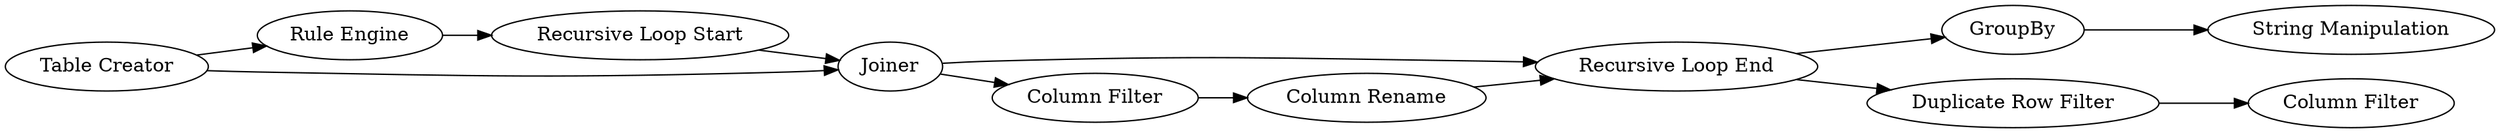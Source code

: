 digraph {
	1 -> 8
	1 -> 4
	7 -> 5
	4 -> 5
	3 -> 4
	8 -> 3
	9 -> 13
	5 -> 10
	6 -> 7
	10 -> 12
	5 -> 9
	4 -> 6
	5 [label="Recursive Loop End"]
	13 [label="String Manipulation"]
	1 [label="Table Creator"]
	7 [label="Column Rename"]
	9 [label=GroupBy]
	4 [label=Joiner]
	8 [label="Rule Engine"]
	6 [label="Column Filter"]
	12 [label="Column Filter"]
	3 [label="Recursive Loop Start"]
	10 [label="Duplicate Row Filter"]
	rankdir=LR
}
